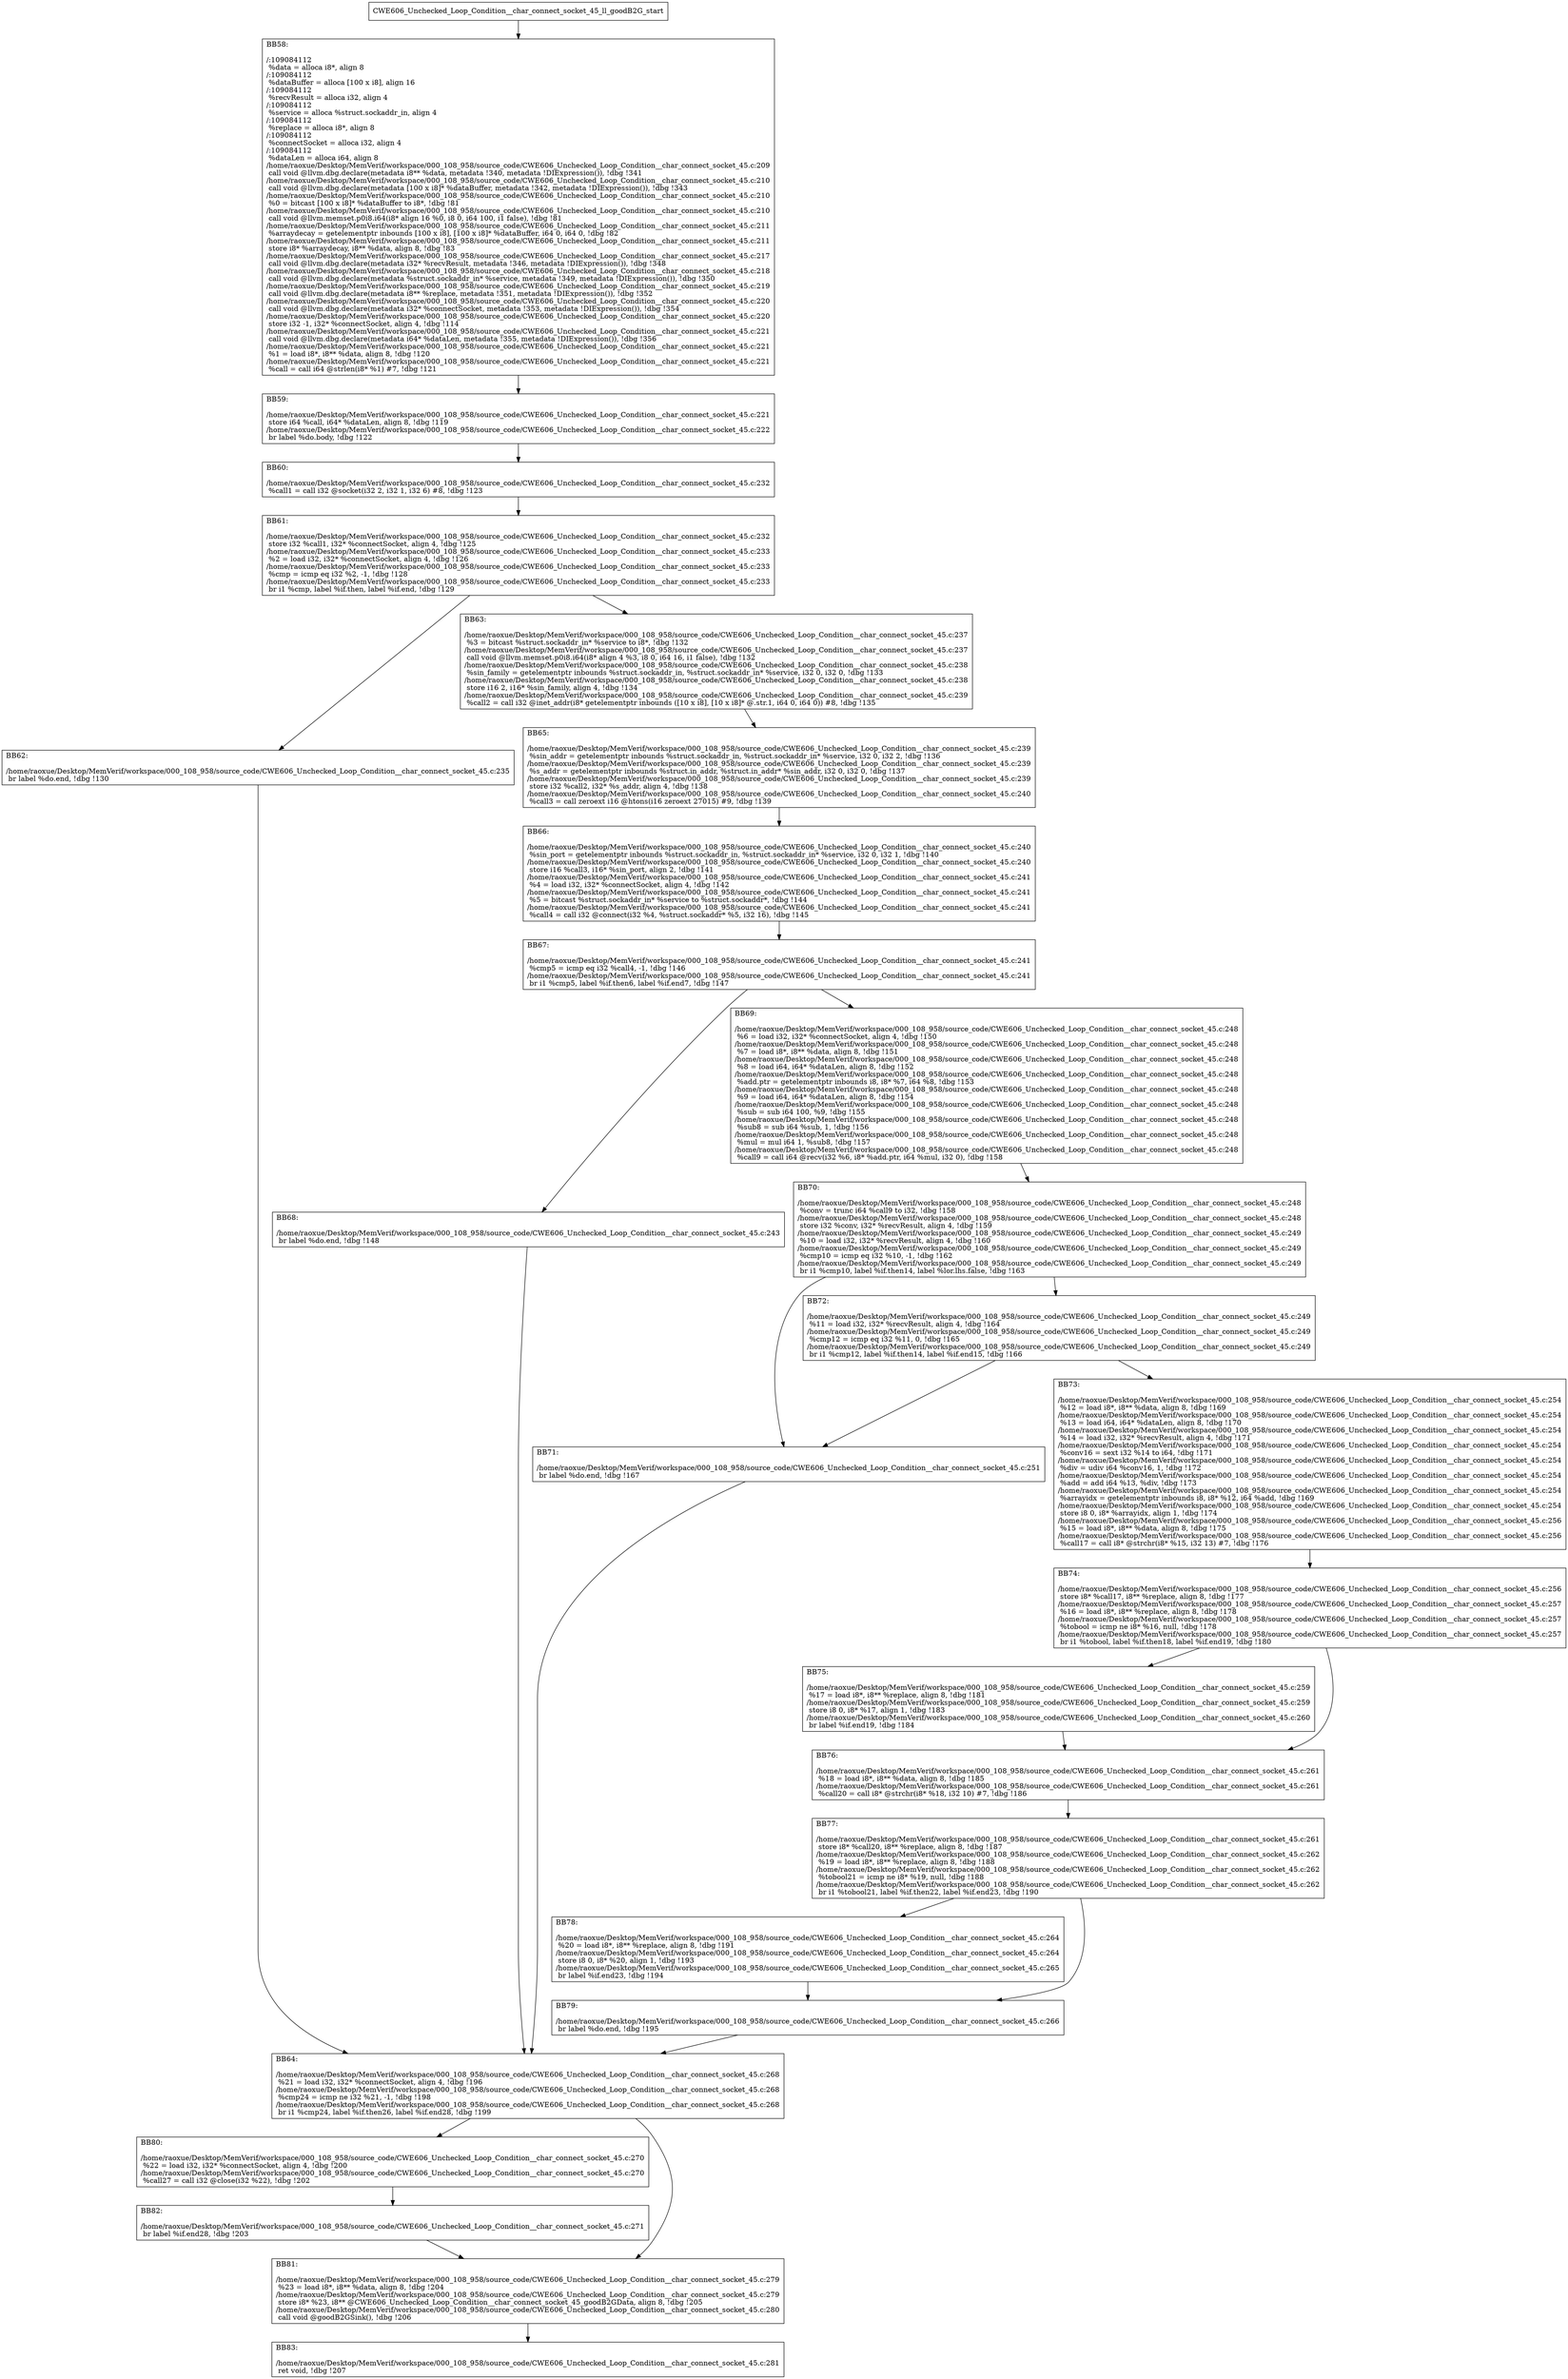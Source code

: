 digraph "CFG for'CWE606_Unchecked_Loop_Condition__char_connect_socket_45_ll_goodB2G' function" {
	BBCWE606_Unchecked_Loop_Condition__char_connect_socket_45_ll_goodB2G_start[shape=record,label="{CWE606_Unchecked_Loop_Condition__char_connect_socket_45_ll_goodB2G_start}"];
	BBCWE606_Unchecked_Loop_Condition__char_connect_socket_45_ll_goodB2G_start-> CWE606_Unchecked_Loop_Condition__char_connect_socket_45_ll_goodB2GBB58;
	CWE606_Unchecked_Loop_Condition__char_connect_socket_45_ll_goodB2GBB58 [shape=record, label="{BB58:\l\l/:109084112\l
  %data = alloca i8*, align 8\l
/:109084112\l
  %dataBuffer = alloca [100 x i8], align 16\l
/:109084112\l
  %recvResult = alloca i32, align 4\l
/:109084112\l
  %service = alloca %struct.sockaddr_in, align 4\l
/:109084112\l
  %replace = alloca i8*, align 8\l
/:109084112\l
  %connectSocket = alloca i32, align 4\l
/:109084112\l
  %dataLen = alloca i64, align 8\l
/home/raoxue/Desktop/MemVerif/workspace/000_108_958/source_code/CWE606_Unchecked_Loop_Condition__char_connect_socket_45.c:209\l
  call void @llvm.dbg.declare(metadata i8** %data, metadata !340, metadata !DIExpression()), !dbg !341\l
/home/raoxue/Desktop/MemVerif/workspace/000_108_958/source_code/CWE606_Unchecked_Loop_Condition__char_connect_socket_45.c:210\l
  call void @llvm.dbg.declare(metadata [100 x i8]* %dataBuffer, metadata !342, metadata !DIExpression()), !dbg !343\l
/home/raoxue/Desktop/MemVerif/workspace/000_108_958/source_code/CWE606_Unchecked_Loop_Condition__char_connect_socket_45.c:210\l
  %0 = bitcast [100 x i8]* %dataBuffer to i8*, !dbg !81\l
/home/raoxue/Desktop/MemVerif/workspace/000_108_958/source_code/CWE606_Unchecked_Loop_Condition__char_connect_socket_45.c:210\l
  call void @llvm.memset.p0i8.i64(i8* align 16 %0, i8 0, i64 100, i1 false), !dbg !81\l
/home/raoxue/Desktop/MemVerif/workspace/000_108_958/source_code/CWE606_Unchecked_Loop_Condition__char_connect_socket_45.c:211\l
  %arraydecay = getelementptr inbounds [100 x i8], [100 x i8]* %dataBuffer, i64 0, i64 0, !dbg !82\l
/home/raoxue/Desktop/MemVerif/workspace/000_108_958/source_code/CWE606_Unchecked_Loop_Condition__char_connect_socket_45.c:211\l
  store i8* %arraydecay, i8** %data, align 8, !dbg !83\l
/home/raoxue/Desktop/MemVerif/workspace/000_108_958/source_code/CWE606_Unchecked_Loop_Condition__char_connect_socket_45.c:217\l
  call void @llvm.dbg.declare(metadata i32* %recvResult, metadata !346, metadata !DIExpression()), !dbg !348\l
/home/raoxue/Desktop/MemVerif/workspace/000_108_958/source_code/CWE606_Unchecked_Loop_Condition__char_connect_socket_45.c:218\l
  call void @llvm.dbg.declare(metadata %struct.sockaddr_in* %service, metadata !349, metadata !DIExpression()), !dbg !350\l
/home/raoxue/Desktop/MemVerif/workspace/000_108_958/source_code/CWE606_Unchecked_Loop_Condition__char_connect_socket_45.c:219\l
  call void @llvm.dbg.declare(metadata i8** %replace, metadata !351, metadata !DIExpression()), !dbg !352\l
/home/raoxue/Desktop/MemVerif/workspace/000_108_958/source_code/CWE606_Unchecked_Loop_Condition__char_connect_socket_45.c:220\l
  call void @llvm.dbg.declare(metadata i32* %connectSocket, metadata !353, metadata !DIExpression()), !dbg !354\l
/home/raoxue/Desktop/MemVerif/workspace/000_108_958/source_code/CWE606_Unchecked_Loop_Condition__char_connect_socket_45.c:220\l
  store i32 -1, i32* %connectSocket, align 4, !dbg !114\l
/home/raoxue/Desktop/MemVerif/workspace/000_108_958/source_code/CWE606_Unchecked_Loop_Condition__char_connect_socket_45.c:221\l
  call void @llvm.dbg.declare(metadata i64* %dataLen, metadata !355, metadata !DIExpression()), !dbg !356\l
/home/raoxue/Desktop/MemVerif/workspace/000_108_958/source_code/CWE606_Unchecked_Loop_Condition__char_connect_socket_45.c:221\l
  %1 = load i8*, i8** %data, align 8, !dbg !120\l
/home/raoxue/Desktop/MemVerif/workspace/000_108_958/source_code/CWE606_Unchecked_Loop_Condition__char_connect_socket_45.c:221\l
  %call = call i64 @strlen(i8* %1) #7, !dbg !121\l
}"];
	CWE606_Unchecked_Loop_Condition__char_connect_socket_45_ll_goodB2GBB58-> CWE606_Unchecked_Loop_Condition__char_connect_socket_45_ll_goodB2GBB59;
	CWE606_Unchecked_Loop_Condition__char_connect_socket_45_ll_goodB2GBB59 [shape=record, label="{BB59:\l\l/home/raoxue/Desktop/MemVerif/workspace/000_108_958/source_code/CWE606_Unchecked_Loop_Condition__char_connect_socket_45.c:221\l
  store i64 %call, i64* %dataLen, align 8, !dbg !119\l
/home/raoxue/Desktop/MemVerif/workspace/000_108_958/source_code/CWE606_Unchecked_Loop_Condition__char_connect_socket_45.c:222\l
  br label %do.body, !dbg !122\l
}"];
	CWE606_Unchecked_Loop_Condition__char_connect_socket_45_ll_goodB2GBB59-> CWE606_Unchecked_Loop_Condition__char_connect_socket_45_ll_goodB2GBB60;
	CWE606_Unchecked_Loop_Condition__char_connect_socket_45_ll_goodB2GBB60 [shape=record, label="{BB60:\l\l/home/raoxue/Desktop/MemVerif/workspace/000_108_958/source_code/CWE606_Unchecked_Loop_Condition__char_connect_socket_45.c:232\l
  %call1 = call i32 @socket(i32 2, i32 1, i32 6) #8, !dbg !123\l
}"];
	CWE606_Unchecked_Loop_Condition__char_connect_socket_45_ll_goodB2GBB60-> CWE606_Unchecked_Loop_Condition__char_connect_socket_45_ll_goodB2GBB61;
	CWE606_Unchecked_Loop_Condition__char_connect_socket_45_ll_goodB2GBB61 [shape=record, label="{BB61:\l\l/home/raoxue/Desktop/MemVerif/workspace/000_108_958/source_code/CWE606_Unchecked_Loop_Condition__char_connect_socket_45.c:232\l
  store i32 %call1, i32* %connectSocket, align 4, !dbg !125\l
/home/raoxue/Desktop/MemVerif/workspace/000_108_958/source_code/CWE606_Unchecked_Loop_Condition__char_connect_socket_45.c:233\l
  %2 = load i32, i32* %connectSocket, align 4, !dbg !126\l
/home/raoxue/Desktop/MemVerif/workspace/000_108_958/source_code/CWE606_Unchecked_Loop_Condition__char_connect_socket_45.c:233\l
  %cmp = icmp eq i32 %2, -1, !dbg !128\l
/home/raoxue/Desktop/MemVerif/workspace/000_108_958/source_code/CWE606_Unchecked_Loop_Condition__char_connect_socket_45.c:233\l
  br i1 %cmp, label %if.then, label %if.end, !dbg !129\l
}"];
	CWE606_Unchecked_Loop_Condition__char_connect_socket_45_ll_goodB2GBB61-> CWE606_Unchecked_Loop_Condition__char_connect_socket_45_ll_goodB2GBB62;
	CWE606_Unchecked_Loop_Condition__char_connect_socket_45_ll_goodB2GBB61-> CWE606_Unchecked_Loop_Condition__char_connect_socket_45_ll_goodB2GBB63;
	CWE606_Unchecked_Loop_Condition__char_connect_socket_45_ll_goodB2GBB62 [shape=record, label="{BB62:\l\l/home/raoxue/Desktop/MemVerif/workspace/000_108_958/source_code/CWE606_Unchecked_Loop_Condition__char_connect_socket_45.c:235\l
  br label %do.end, !dbg !130\l
}"];
	CWE606_Unchecked_Loop_Condition__char_connect_socket_45_ll_goodB2GBB62-> CWE606_Unchecked_Loop_Condition__char_connect_socket_45_ll_goodB2GBB64;
	CWE606_Unchecked_Loop_Condition__char_connect_socket_45_ll_goodB2GBB63 [shape=record, label="{BB63:\l\l/home/raoxue/Desktop/MemVerif/workspace/000_108_958/source_code/CWE606_Unchecked_Loop_Condition__char_connect_socket_45.c:237\l
  %3 = bitcast %struct.sockaddr_in* %service to i8*, !dbg !132\l
/home/raoxue/Desktop/MemVerif/workspace/000_108_958/source_code/CWE606_Unchecked_Loop_Condition__char_connect_socket_45.c:237\l
  call void @llvm.memset.p0i8.i64(i8* align 4 %3, i8 0, i64 16, i1 false), !dbg !132\l
/home/raoxue/Desktop/MemVerif/workspace/000_108_958/source_code/CWE606_Unchecked_Loop_Condition__char_connect_socket_45.c:238\l
  %sin_family = getelementptr inbounds %struct.sockaddr_in, %struct.sockaddr_in* %service, i32 0, i32 0, !dbg !133\l
/home/raoxue/Desktop/MemVerif/workspace/000_108_958/source_code/CWE606_Unchecked_Loop_Condition__char_connect_socket_45.c:238\l
  store i16 2, i16* %sin_family, align 4, !dbg !134\l
/home/raoxue/Desktop/MemVerif/workspace/000_108_958/source_code/CWE606_Unchecked_Loop_Condition__char_connect_socket_45.c:239\l
  %call2 = call i32 @inet_addr(i8* getelementptr inbounds ([10 x i8], [10 x i8]* @.str.1, i64 0, i64 0)) #8, !dbg !135\l
}"];
	CWE606_Unchecked_Loop_Condition__char_connect_socket_45_ll_goodB2GBB63-> CWE606_Unchecked_Loop_Condition__char_connect_socket_45_ll_goodB2GBB65;
	CWE606_Unchecked_Loop_Condition__char_connect_socket_45_ll_goodB2GBB65 [shape=record, label="{BB65:\l\l/home/raoxue/Desktop/MemVerif/workspace/000_108_958/source_code/CWE606_Unchecked_Loop_Condition__char_connect_socket_45.c:239\l
  %sin_addr = getelementptr inbounds %struct.sockaddr_in, %struct.sockaddr_in* %service, i32 0, i32 2, !dbg !136\l
/home/raoxue/Desktop/MemVerif/workspace/000_108_958/source_code/CWE606_Unchecked_Loop_Condition__char_connect_socket_45.c:239\l
  %s_addr = getelementptr inbounds %struct.in_addr, %struct.in_addr* %sin_addr, i32 0, i32 0, !dbg !137\l
/home/raoxue/Desktop/MemVerif/workspace/000_108_958/source_code/CWE606_Unchecked_Loop_Condition__char_connect_socket_45.c:239\l
  store i32 %call2, i32* %s_addr, align 4, !dbg !138\l
/home/raoxue/Desktop/MemVerif/workspace/000_108_958/source_code/CWE606_Unchecked_Loop_Condition__char_connect_socket_45.c:240\l
  %call3 = call zeroext i16 @htons(i16 zeroext 27015) #9, !dbg !139\l
}"];
	CWE606_Unchecked_Loop_Condition__char_connect_socket_45_ll_goodB2GBB65-> CWE606_Unchecked_Loop_Condition__char_connect_socket_45_ll_goodB2GBB66;
	CWE606_Unchecked_Loop_Condition__char_connect_socket_45_ll_goodB2GBB66 [shape=record, label="{BB66:\l\l/home/raoxue/Desktop/MemVerif/workspace/000_108_958/source_code/CWE606_Unchecked_Loop_Condition__char_connect_socket_45.c:240\l
  %sin_port = getelementptr inbounds %struct.sockaddr_in, %struct.sockaddr_in* %service, i32 0, i32 1, !dbg !140\l
/home/raoxue/Desktop/MemVerif/workspace/000_108_958/source_code/CWE606_Unchecked_Loop_Condition__char_connect_socket_45.c:240\l
  store i16 %call3, i16* %sin_port, align 2, !dbg !141\l
/home/raoxue/Desktop/MemVerif/workspace/000_108_958/source_code/CWE606_Unchecked_Loop_Condition__char_connect_socket_45.c:241\l
  %4 = load i32, i32* %connectSocket, align 4, !dbg !142\l
/home/raoxue/Desktop/MemVerif/workspace/000_108_958/source_code/CWE606_Unchecked_Loop_Condition__char_connect_socket_45.c:241\l
  %5 = bitcast %struct.sockaddr_in* %service to %struct.sockaddr*, !dbg !144\l
/home/raoxue/Desktop/MemVerif/workspace/000_108_958/source_code/CWE606_Unchecked_Loop_Condition__char_connect_socket_45.c:241\l
  %call4 = call i32 @connect(i32 %4, %struct.sockaddr* %5, i32 16), !dbg !145\l
}"];
	CWE606_Unchecked_Loop_Condition__char_connect_socket_45_ll_goodB2GBB66-> CWE606_Unchecked_Loop_Condition__char_connect_socket_45_ll_goodB2GBB67;
	CWE606_Unchecked_Loop_Condition__char_connect_socket_45_ll_goodB2GBB67 [shape=record, label="{BB67:\l\l/home/raoxue/Desktop/MemVerif/workspace/000_108_958/source_code/CWE606_Unchecked_Loop_Condition__char_connect_socket_45.c:241\l
  %cmp5 = icmp eq i32 %call4, -1, !dbg !146\l
/home/raoxue/Desktop/MemVerif/workspace/000_108_958/source_code/CWE606_Unchecked_Loop_Condition__char_connect_socket_45.c:241\l
  br i1 %cmp5, label %if.then6, label %if.end7, !dbg !147\l
}"];
	CWE606_Unchecked_Loop_Condition__char_connect_socket_45_ll_goodB2GBB67-> CWE606_Unchecked_Loop_Condition__char_connect_socket_45_ll_goodB2GBB68;
	CWE606_Unchecked_Loop_Condition__char_connect_socket_45_ll_goodB2GBB67-> CWE606_Unchecked_Loop_Condition__char_connect_socket_45_ll_goodB2GBB69;
	CWE606_Unchecked_Loop_Condition__char_connect_socket_45_ll_goodB2GBB68 [shape=record, label="{BB68:\l\l/home/raoxue/Desktop/MemVerif/workspace/000_108_958/source_code/CWE606_Unchecked_Loop_Condition__char_connect_socket_45.c:243\l
  br label %do.end, !dbg !148\l
}"];
	CWE606_Unchecked_Loop_Condition__char_connect_socket_45_ll_goodB2GBB68-> CWE606_Unchecked_Loop_Condition__char_connect_socket_45_ll_goodB2GBB64;
	CWE606_Unchecked_Loop_Condition__char_connect_socket_45_ll_goodB2GBB69 [shape=record, label="{BB69:\l\l/home/raoxue/Desktop/MemVerif/workspace/000_108_958/source_code/CWE606_Unchecked_Loop_Condition__char_connect_socket_45.c:248\l
  %6 = load i32, i32* %connectSocket, align 4, !dbg !150\l
/home/raoxue/Desktop/MemVerif/workspace/000_108_958/source_code/CWE606_Unchecked_Loop_Condition__char_connect_socket_45.c:248\l
  %7 = load i8*, i8** %data, align 8, !dbg !151\l
/home/raoxue/Desktop/MemVerif/workspace/000_108_958/source_code/CWE606_Unchecked_Loop_Condition__char_connect_socket_45.c:248\l
  %8 = load i64, i64* %dataLen, align 8, !dbg !152\l
/home/raoxue/Desktop/MemVerif/workspace/000_108_958/source_code/CWE606_Unchecked_Loop_Condition__char_connect_socket_45.c:248\l
  %add.ptr = getelementptr inbounds i8, i8* %7, i64 %8, !dbg !153\l
/home/raoxue/Desktop/MemVerif/workspace/000_108_958/source_code/CWE606_Unchecked_Loop_Condition__char_connect_socket_45.c:248\l
  %9 = load i64, i64* %dataLen, align 8, !dbg !154\l
/home/raoxue/Desktop/MemVerif/workspace/000_108_958/source_code/CWE606_Unchecked_Loop_Condition__char_connect_socket_45.c:248\l
  %sub = sub i64 100, %9, !dbg !155\l
/home/raoxue/Desktop/MemVerif/workspace/000_108_958/source_code/CWE606_Unchecked_Loop_Condition__char_connect_socket_45.c:248\l
  %sub8 = sub i64 %sub, 1, !dbg !156\l
/home/raoxue/Desktop/MemVerif/workspace/000_108_958/source_code/CWE606_Unchecked_Loop_Condition__char_connect_socket_45.c:248\l
  %mul = mul i64 1, %sub8, !dbg !157\l
/home/raoxue/Desktop/MemVerif/workspace/000_108_958/source_code/CWE606_Unchecked_Loop_Condition__char_connect_socket_45.c:248\l
  %call9 = call i64 @recv(i32 %6, i8* %add.ptr, i64 %mul, i32 0), !dbg !158\l
}"];
	CWE606_Unchecked_Loop_Condition__char_connect_socket_45_ll_goodB2GBB69-> CWE606_Unchecked_Loop_Condition__char_connect_socket_45_ll_goodB2GBB70;
	CWE606_Unchecked_Loop_Condition__char_connect_socket_45_ll_goodB2GBB70 [shape=record, label="{BB70:\l\l/home/raoxue/Desktop/MemVerif/workspace/000_108_958/source_code/CWE606_Unchecked_Loop_Condition__char_connect_socket_45.c:248\l
  %conv = trunc i64 %call9 to i32, !dbg !158\l
/home/raoxue/Desktop/MemVerif/workspace/000_108_958/source_code/CWE606_Unchecked_Loop_Condition__char_connect_socket_45.c:248\l
  store i32 %conv, i32* %recvResult, align 4, !dbg !159\l
/home/raoxue/Desktop/MemVerif/workspace/000_108_958/source_code/CWE606_Unchecked_Loop_Condition__char_connect_socket_45.c:249\l
  %10 = load i32, i32* %recvResult, align 4, !dbg !160\l
/home/raoxue/Desktop/MemVerif/workspace/000_108_958/source_code/CWE606_Unchecked_Loop_Condition__char_connect_socket_45.c:249\l
  %cmp10 = icmp eq i32 %10, -1, !dbg !162\l
/home/raoxue/Desktop/MemVerif/workspace/000_108_958/source_code/CWE606_Unchecked_Loop_Condition__char_connect_socket_45.c:249\l
  br i1 %cmp10, label %if.then14, label %lor.lhs.false, !dbg !163\l
}"];
	CWE606_Unchecked_Loop_Condition__char_connect_socket_45_ll_goodB2GBB70-> CWE606_Unchecked_Loop_Condition__char_connect_socket_45_ll_goodB2GBB71;
	CWE606_Unchecked_Loop_Condition__char_connect_socket_45_ll_goodB2GBB70-> CWE606_Unchecked_Loop_Condition__char_connect_socket_45_ll_goodB2GBB72;
	CWE606_Unchecked_Loop_Condition__char_connect_socket_45_ll_goodB2GBB72 [shape=record, label="{BB72:\l\l/home/raoxue/Desktop/MemVerif/workspace/000_108_958/source_code/CWE606_Unchecked_Loop_Condition__char_connect_socket_45.c:249\l
  %11 = load i32, i32* %recvResult, align 4, !dbg !164\l
/home/raoxue/Desktop/MemVerif/workspace/000_108_958/source_code/CWE606_Unchecked_Loop_Condition__char_connect_socket_45.c:249\l
  %cmp12 = icmp eq i32 %11, 0, !dbg !165\l
/home/raoxue/Desktop/MemVerif/workspace/000_108_958/source_code/CWE606_Unchecked_Loop_Condition__char_connect_socket_45.c:249\l
  br i1 %cmp12, label %if.then14, label %if.end15, !dbg !166\l
}"];
	CWE606_Unchecked_Loop_Condition__char_connect_socket_45_ll_goodB2GBB72-> CWE606_Unchecked_Loop_Condition__char_connect_socket_45_ll_goodB2GBB71;
	CWE606_Unchecked_Loop_Condition__char_connect_socket_45_ll_goodB2GBB72-> CWE606_Unchecked_Loop_Condition__char_connect_socket_45_ll_goodB2GBB73;
	CWE606_Unchecked_Loop_Condition__char_connect_socket_45_ll_goodB2GBB71 [shape=record, label="{BB71:\l\l/home/raoxue/Desktop/MemVerif/workspace/000_108_958/source_code/CWE606_Unchecked_Loop_Condition__char_connect_socket_45.c:251\l
  br label %do.end, !dbg !167\l
}"];
	CWE606_Unchecked_Loop_Condition__char_connect_socket_45_ll_goodB2GBB71-> CWE606_Unchecked_Loop_Condition__char_connect_socket_45_ll_goodB2GBB64;
	CWE606_Unchecked_Loop_Condition__char_connect_socket_45_ll_goodB2GBB73 [shape=record, label="{BB73:\l\l/home/raoxue/Desktop/MemVerif/workspace/000_108_958/source_code/CWE606_Unchecked_Loop_Condition__char_connect_socket_45.c:254\l
  %12 = load i8*, i8** %data, align 8, !dbg !169\l
/home/raoxue/Desktop/MemVerif/workspace/000_108_958/source_code/CWE606_Unchecked_Loop_Condition__char_connect_socket_45.c:254\l
  %13 = load i64, i64* %dataLen, align 8, !dbg !170\l
/home/raoxue/Desktop/MemVerif/workspace/000_108_958/source_code/CWE606_Unchecked_Loop_Condition__char_connect_socket_45.c:254\l
  %14 = load i32, i32* %recvResult, align 4, !dbg !171\l
/home/raoxue/Desktop/MemVerif/workspace/000_108_958/source_code/CWE606_Unchecked_Loop_Condition__char_connect_socket_45.c:254\l
  %conv16 = sext i32 %14 to i64, !dbg !171\l
/home/raoxue/Desktop/MemVerif/workspace/000_108_958/source_code/CWE606_Unchecked_Loop_Condition__char_connect_socket_45.c:254\l
  %div = udiv i64 %conv16, 1, !dbg !172\l
/home/raoxue/Desktop/MemVerif/workspace/000_108_958/source_code/CWE606_Unchecked_Loop_Condition__char_connect_socket_45.c:254\l
  %add = add i64 %13, %div, !dbg !173\l
/home/raoxue/Desktop/MemVerif/workspace/000_108_958/source_code/CWE606_Unchecked_Loop_Condition__char_connect_socket_45.c:254\l
  %arrayidx = getelementptr inbounds i8, i8* %12, i64 %add, !dbg !169\l
/home/raoxue/Desktop/MemVerif/workspace/000_108_958/source_code/CWE606_Unchecked_Loop_Condition__char_connect_socket_45.c:254\l
  store i8 0, i8* %arrayidx, align 1, !dbg !174\l
/home/raoxue/Desktop/MemVerif/workspace/000_108_958/source_code/CWE606_Unchecked_Loop_Condition__char_connect_socket_45.c:256\l
  %15 = load i8*, i8** %data, align 8, !dbg !175\l
/home/raoxue/Desktop/MemVerif/workspace/000_108_958/source_code/CWE606_Unchecked_Loop_Condition__char_connect_socket_45.c:256\l
  %call17 = call i8* @strchr(i8* %15, i32 13) #7, !dbg !176\l
}"];
	CWE606_Unchecked_Loop_Condition__char_connect_socket_45_ll_goodB2GBB73-> CWE606_Unchecked_Loop_Condition__char_connect_socket_45_ll_goodB2GBB74;
	CWE606_Unchecked_Loop_Condition__char_connect_socket_45_ll_goodB2GBB74 [shape=record, label="{BB74:\l\l/home/raoxue/Desktop/MemVerif/workspace/000_108_958/source_code/CWE606_Unchecked_Loop_Condition__char_connect_socket_45.c:256\l
  store i8* %call17, i8** %replace, align 8, !dbg !177\l
/home/raoxue/Desktop/MemVerif/workspace/000_108_958/source_code/CWE606_Unchecked_Loop_Condition__char_connect_socket_45.c:257\l
  %16 = load i8*, i8** %replace, align 8, !dbg !178\l
/home/raoxue/Desktop/MemVerif/workspace/000_108_958/source_code/CWE606_Unchecked_Loop_Condition__char_connect_socket_45.c:257\l
  %tobool = icmp ne i8* %16, null, !dbg !178\l
/home/raoxue/Desktop/MemVerif/workspace/000_108_958/source_code/CWE606_Unchecked_Loop_Condition__char_connect_socket_45.c:257\l
  br i1 %tobool, label %if.then18, label %if.end19, !dbg !180\l
}"];
	CWE606_Unchecked_Loop_Condition__char_connect_socket_45_ll_goodB2GBB74-> CWE606_Unchecked_Loop_Condition__char_connect_socket_45_ll_goodB2GBB75;
	CWE606_Unchecked_Loop_Condition__char_connect_socket_45_ll_goodB2GBB74-> CWE606_Unchecked_Loop_Condition__char_connect_socket_45_ll_goodB2GBB76;
	CWE606_Unchecked_Loop_Condition__char_connect_socket_45_ll_goodB2GBB75 [shape=record, label="{BB75:\l\l/home/raoxue/Desktop/MemVerif/workspace/000_108_958/source_code/CWE606_Unchecked_Loop_Condition__char_connect_socket_45.c:259\l
  %17 = load i8*, i8** %replace, align 8, !dbg !181\l
/home/raoxue/Desktop/MemVerif/workspace/000_108_958/source_code/CWE606_Unchecked_Loop_Condition__char_connect_socket_45.c:259\l
  store i8 0, i8* %17, align 1, !dbg !183\l
/home/raoxue/Desktop/MemVerif/workspace/000_108_958/source_code/CWE606_Unchecked_Loop_Condition__char_connect_socket_45.c:260\l
  br label %if.end19, !dbg !184\l
}"];
	CWE606_Unchecked_Loop_Condition__char_connect_socket_45_ll_goodB2GBB75-> CWE606_Unchecked_Loop_Condition__char_connect_socket_45_ll_goodB2GBB76;
	CWE606_Unchecked_Loop_Condition__char_connect_socket_45_ll_goodB2GBB76 [shape=record, label="{BB76:\l\l/home/raoxue/Desktop/MemVerif/workspace/000_108_958/source_code/CWE606_Unchecked_Loop_Condition__char_connect_socket_45.c:261\l
  %18 = load i8*, i8** %data, align 8, !dbg !185\l
/home/raoxue/Desktop/MemVerif/workspace/000_108_958/source_code/CWE606_Unchecked_Loop_Condition__char_connect_socket_45.c:261\l
  %call20 = call i8* @strchr(i8* %18, i32 10) #7, !dbg !186\l
}"];
	CWE606_Unchecked_Loop_Condition__char_connect_socket_45_ll_goodB2GBB76-> CWE606_Unchecked_Loop_Condition__char_connect_socket_45_ll_goodB2GBB77;
	CWE606_Unchecked_Loop_Condition__char_connect_socket_45_ll_goodB2GBB77 [shape=record, label="{BB77:\l\l/home/raoxue/Desktop/MemVerif/workspace/000_108_958/source_code/CWE606_Unchecked_Loop_Condition__char_connect_socket_45.c:261\l
  store i8* %call20, i8** %replace, align 8, !dbg !187\l
/home/raoxue/Desktop/MemVerif/workspace/000_108_958/source_code/CWE606_Unchecked_Loop_Condition__char_connect_socket_45.c:262\l
  %19 = load i8*, i8** %replace, align 8, !dbg !188\l
/home/raoxue/Desktop/MemVerif/workspace/000_108_958/source_code/CWE606_Unchecked_Loop_Condition__char_connect_socket_45.c:262\l
  %tobool21 = icmp ne i8* %19, null, !dbg !188\l
/home/raoxue/Desktop/MemVerif/workspace/000_108_958/source_code/CWE606_Unchecked_Loop_Condition__char_connect_socket_45.c:262\l
  br i1 %tobool21, label %if.then22, label %if.end23, !dbg !190\l
}"];
	CWE606_Unchecked_Loop_Condition__char_connect_socket_45_ll_goodB2GBB77-> CWE606_Unchecked_Loop_Condition__char_connect_socket_45_ll_goodB2GBB78;
	CWE606_Unchecked_Loop_Condition__char_connect_socket_45_ll_goodB2GBB77-> CWE606_Unchecked_Loop_Condition__char_connect_socket_45_ll_goodB2GBB79;
	CWE606_Unchecked_Loop_Condition__char_connect_socket_45_ll_goodB2GBB78 [shape=record, label="{BB78:\l\l/home/raoxue/Desktop/MemVerif/workspace/000_108_958/source_code/CWE606_Unchecked_Loop_Condition__char_connect_socket_45.c:264\l
  %20 = load i8*, i8** %replace, align 8, !dbg !191\l
/home/raoxue/Desktop/MemVerif/workspace/000_108_958/source_code/CWE606_Unchecked_Loop_Condition__char_connect_socket_45.c:264\l
  store i8 0, i8* %20, align 1, !dbg !193\l
/home/raoxue/Desktop/MemVerif/workspace/000_108_958/source_code/CWE606_Unchecked_Loop_Condition__char_connect_socket_45.c:265\l
  br label %if.end23, !dbg !194\l
}"];
	CWE606_Unchecked_Loop_Condition__char_connect_socket_45_ll_goodB2GBB78-> CWE606_Unchecked_Loop_Condition__char_connect_socket_45_ll_goodB2GBB79;
	CWE606_Unchecked_Loop_Condition__char_connect_socket_45_ll_goodB2GBB79 [shape=record, label="{BB79:\l\l/home/raoxue/Desktop/MemVerif/workspace/000_108_958/source_code/CWE606_Unchecked_Loop_Condition__char_connect_socket_45.c:266\l
  br label %do.end, !dbg !195\l
}"];
	CWE606_Unchecked_Loop_Condition__char_connect_socket_45_ll_goodB2GBB79-> CWE606_Unchecked_Loop_Condition__char_connect_socket_45_ll_goodB2GBB64;
	CWE606_Unchecked_Loop_Condition__char_connect_socket_45_ll_goodB2GBB64 [shape=record, label="{BB64:\l\l/home/raoxue/Desktop/MemVerif/workspace/000_108_958/source_code/CWE606_Unchecked_Loop_Condition__char_connect_socket_45.c:268\l
  %21 = load i32, i32* %connectSocket, align 4, !dbg !196\l
/home/raoxue/Desktop/MemVerif/workspace/000_108_958/source_code/CWE606_Unchecked_Loop_Condition__char_connect_socket_45.c:268\l
  %cmp24 = icmp ne i32 %21, -1, !dbg !198\l
/home/raoxue/Desktop/MemVerif/workspace/000_108_958/source_code/CWE606_Unchecked_Loop_Condition__char_connect_socket_45.c:268\l
  br i1 %cmp24, label %if.then26, label %if.end28, !dbg !199\l
}"];
	CWE606_Unchecked_Loop_Condition__char_connect_socket_45_ll_goodB2GBB64-> CWE606_Unchecked_Loop_Condition__char_connect_socket_45_ll_goodB2GBB80;
	CWE606_Unchecked_Loop_Condition__char_connect_socket_45_ll_goodB2GBB64-> CWE606_Unchecked_Loop_Condition__char_connect_socket_45_ll_goodB2GBB81;
	CWE606_Unchecked_Loop_Condition__char_connect_socket_45_ll_goodB2GBB80 [shape=record, label="{BB80:\l\l/home/raoxue/Desktop/MemVerif/workspace/000_108_958/source_code/CWE606_Unchecked_Loop_Condition__char_connect_socket_45.c:270\l
  %22 = load i32, i32* %connectSocket, align 4, !dbg !200\l
/home/raoxue/Desktop/MemVerif/workspace/000_108_958/source_code/CWE606_Unchecked_Loop_Condition__char_connect_socket_45.c:270\l
  %call27 = call i32 @close(i32 %22), !dbg !202\l
}"];
	CWE606_Unchecked_Loop_Condition__char_connect_socket_45_ll_goodB2GBB80-> CWE606_Unchecked_Loop_Condition__char_connect_socket_45_ll_goodB2GBB82;
	CWE606_Unchecked_Loop_Condition__char_connect_socket_45_ll_goodB2GBB82 [shape=record, label="{BB82:\l\l/home/raoxue/Desktop/MemVerif/workspace/000_108_958/source_code/CWE606_Unchecked_Loop_Condition__char_connect_socket_45.c:271\l
  br label %if.end28, !dbg !203\l
}"];
	CWE606_Unchecked_Loop_Condition__char_connect_socket_45_ll_goodB2GBB82-> CWE606_Unchecked_Loop_Condition__char_connect_socket_45_ll_goodB2GBB81;
	CWE606_Unchecked_Loop_Condition__char_connect_socket_45_ll_goodB2GBB81 [shape=record, label="{BB81:\l\l/home/raoxue/Desktop/MemVerif/workspace/000_108_958/source_code/CWE606_Unchecked_Loop_Condition__char_connect_socket_45.c:279\l
  %23 = load i8*, i8** %data, align 8, !dbg !204\l
/home/raoxue/Desktop/MemVerif/workspace/000_108_958/source_code/CWE606_Unchecked_Loop_Condition__char_connect_socket_45.c:279\l
  store i8* %23, i8** @CWE606_Unchecked_Loop_Condition__char_connect_socket_45_goodB2GData, align 8, !dbg !205\l
/home/raoxue/Desktop/MemVerif/workspace/000_108_958/source_code/CWE606_Unchecked_Loop_Condition__char_connect_socket_45.c:280\l
  call void @goodB2GSink(), !dbg !206\l
}"];
	CWE606_Unchecked_Loop_Condition__char_connect_socket_45_ll_goodB2GBB81-> CWE606_Unchecked_Loop_Condition__char_connect_socket_45_ll_goodB2GBB83;
	CWE606_Unchecked_Loop_Condition__char_connect_socket_45_ll_goodB2GBB83 [shape=record, label="{BB83:\l\l/home/raoxue/Desktop/MemVerif/workspace/000_108_958/source_code/CWE606_Unchecked_Loop_Condition__char_connect_socket_45.c:281\l
  ret void, !dbg !207\l
}"];
}

